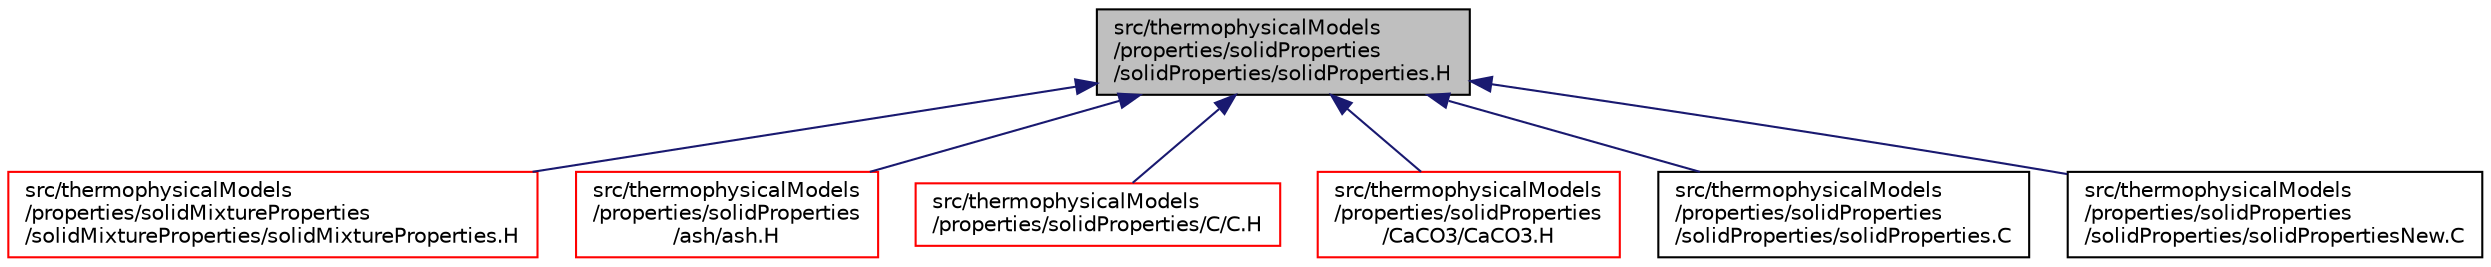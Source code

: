 digraph "src/thermophysicalModels/properties/solidProperties/solidProperties/solidProperties.H"
{
  bgcolor="transparent";
  edge [fontname="Helvetica",fontsize="10",labelfontname="Helvetica",labelfontsize="10"];
  node [fontname="Helvetica",fontsize="10",shape=record];
  Node1 [label="src/thermophysicalModels\l/properties/solidProperties\l/solidProperties/solidProperties.H",height=0.2,width=0.4,color="black", fillcolor="grey75", style="filled", fontcolor="black"];
  Node1 -> Node2 [dir="back",color="midnightblue",fontsize="10",style="solid",fontname="Helvetica"];
  Node2 [label="src/thermophysicalModels\l/properties/solidMixtureProperties\l/solidMixtureProperties/solidMixtureProperties.H",height=0.2,width=0.4,color="red",URL="$a10288.html"];
  Node1 -> Node3 [dir="back",color="midnightblue",fontsize="10",style="solid",fontname="Helvetica"];
  Node3 [label="src/thermophysicalModels\l/properties/solidProperties\l/ash/ash.H",height=0.2,width=0.4,color="red",URL="$a10290.html"];
  Node1 -> Node4 [dir="back",color="midnightblue",fontsize="10",style="solid",fontname="Helvetica"];
  Node4 [label="src/thermophysicalModels\l/properties/solidProperties/C/C.H",height=0.2,width=0.4,color="red",URL="$a10292.html"];
  Node1 -> Node5 [dir="back",color="midnightblue",fontsize="10",style="solid",fontname="Helvetica"];
  Node5 [label="src/thermophysicalModels\l/properties/solidProperties\l/CaCO3/CaCO3.H",height=0.2,width=0.4,color="red",URL="$a10294.html"];
  Node1 -> Node6 [dir="back",color="midnightblue",fontsize="10",style="solid",fontname="Helvetica"];
  Node6 [label="src/thermophysicalModels\l/properties/solidProperties\l/solidProperties/solidProperties.C",height=0.2,width=0.4,color="black",URL="$a10295.html"];
  Node1 -> Node7 [dir="back",color="midnightblue",fontsize="10",style="solid",fontname="Helvetica"];
  Node7 [label="src/thermophysicalModels\l/properties/solidProperties\l/solidProperties/solidPropertiesNew.C",height=0.2,width=0.4,color="black",URL="$a10298.html"];
}
